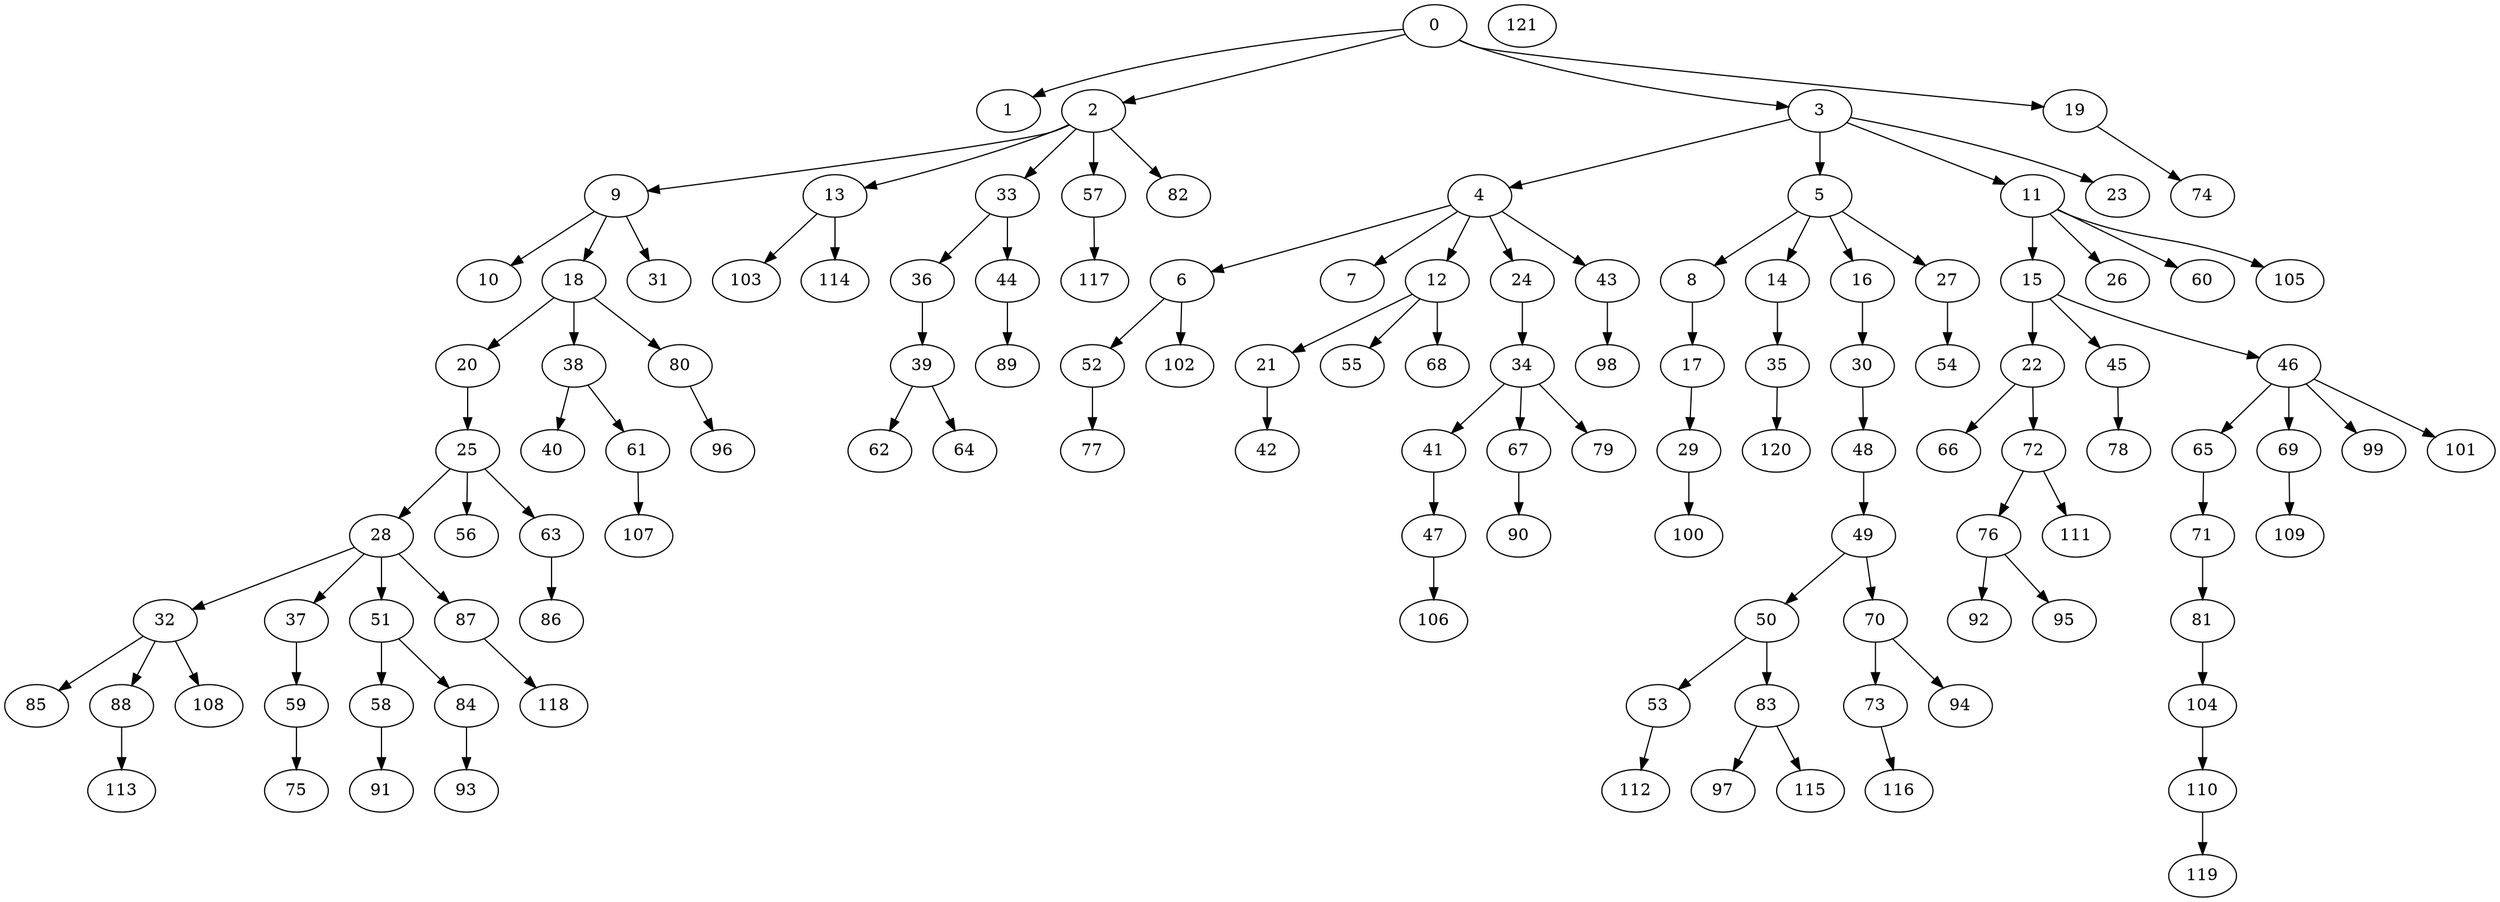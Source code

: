 digraph G {
0;
1;
2;
3;
4;
5;
6;
7;
8;
9;
10;
11;
12;
13;
14;
15;
16;
17;
18;
19;
20;
21;
22;
23;
24;
25;
26;
27;
28;
29;
30;
31;
32;
33;
34;
35;
36;
37;
38;
39;
40;
41;
42;
43;
44;
45;
46;
47;
48;
49;
50;
51;
52;
53;
54;
55;
56;
57;
58;
59;
60;
61;
62;
63;
64;
65;
66;
67;
68;
69;
70;
71;
72;
73;
74;
75;
76;
77;
78;
79;
80;
81;
82;
83;
84;
85;
86;
87;
88;
89;
90;
91;
92;
93;
94;
95;
96;
97;
98;
99;
100;
101;
102;
103;
104;
105;
106;
107;
108;
109;
110;
111;
112;
113;
114;
115;
116;
117;
118;
119;
120;
121;
0->1 ;
0->2 ;
0->3 ;
3->4 ;
3->5 ;
4->6 ;
4->7 ;
5->8 ;
2->9 ;
9->10 ;
3->11 ;
4->12 ;
2->13 ;
5->14 ;
11->15 ;
5->16 ;
8->17 ;
9->18 ;
0->19 ;
18->20 ;
12->21 ;
15->22 ;
3->23 ;
4->24 ;
20->25 ;
11->26 ;
5->27 ;
25->28 ;
17->29 ;
16->30 ;
9->31 ;
28->32 ;
2->33 ;
24->34 ;
14->35 ;
33->36 ;
28->37 ;
18->38 ;
36->39 ;
38->40 ;
34->41 ;
21->42 ;
4->43 ;
33->44 ;
15->45 ;
15->46 ;
41->47 ;
30->48 ;
48->49 ;
49->50 ;
28->51 ;
6->52 ;
50->53 ;
27->54 ;
12->55 ;
25->56 ;
2->57 ;
51->58 ;
37->59 ;
11->60 ;
38->61 ;
39->62 ;
25->63 ;
39->64 ;
46->65 ;
22->66 ;
34->67 ;
12->68 ;
46->69 ;
49->70 ;
65->71 ;
22->72 ;
70->73 ;
19->74 ;
59->75 ;
72->76 ;
52->77 ;
45->78 ;
34->79 ;
18->80 ;
71->81 ;
2->82 ;
50->83 ;
51->84 ;
32->85 ;
63->86 ;
28->87 ;
32->88 ;
44->89 ;
67->90 ;
58->91 ;
76->92 ;
84->93 ;
70->94 ;
76->95 ;
80->96 ;
83->97 ;
43->98 ;
46->99 ;
29->100 ;
46->101 ;
6->102 ;
13->103 ;
81->104 ;
11->105 ;
47->106 ;
61->107 ;
32->108 ;
69->109 ;
104->110 ;
72->111 ;
53->112 ;
88->113 ;
13->114 ;
83->115 ;
73->116 ;
57->117 ;
87->118 ;
110->119 ;
35->120 ;
}
